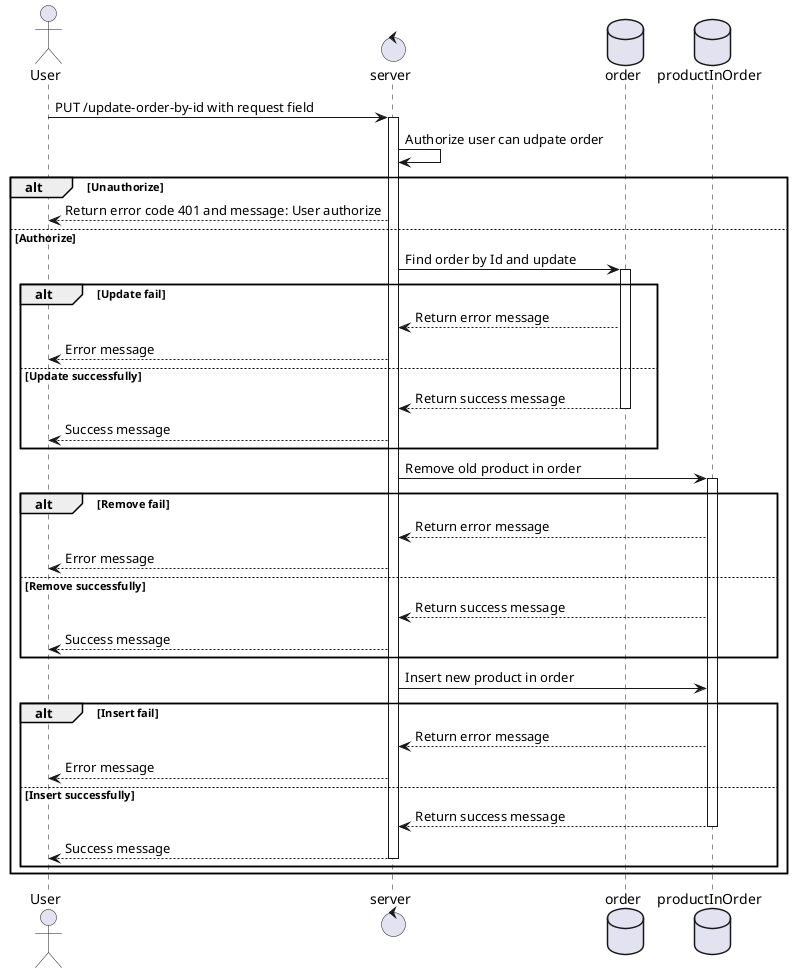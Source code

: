 @startuml

actor User
control server
database order
database productInOrder

User -> server: PUT /update-order-by-id with request field
activate server
server -> server: Authorize user can udpate order
alt Unauthorize
    server --> User: Return error code 401 and message: User authorize
else Authorize
    server -> order: Find order by Id and update
    activate order
    alt Update fail
        order --> server: Return error message
        server --> User: Error message
    else Update successfully
        order --> server: Return success message
        deactivate order
        server --> User: Success message
    end

    server -> productInOrder: Remove old product in order
    activate productInOrder
    alt Remove fail
        productInOrder --> server: Return error message
        server --> User: Error message
    else Remove successfully
        productInOrder --> server: Return success message
        server --> User: Success message
    end

    server -> productInOrder: Insert new product in order
    alt Insert fail
        productInOrder --> server: Return error message
        server --> User: Error message
    else Insert successfully
        productInOrder --> server: Return success message
        deactivate productInOrder
        server --> User: Success message
        deactivate server
    end

end
@enduml